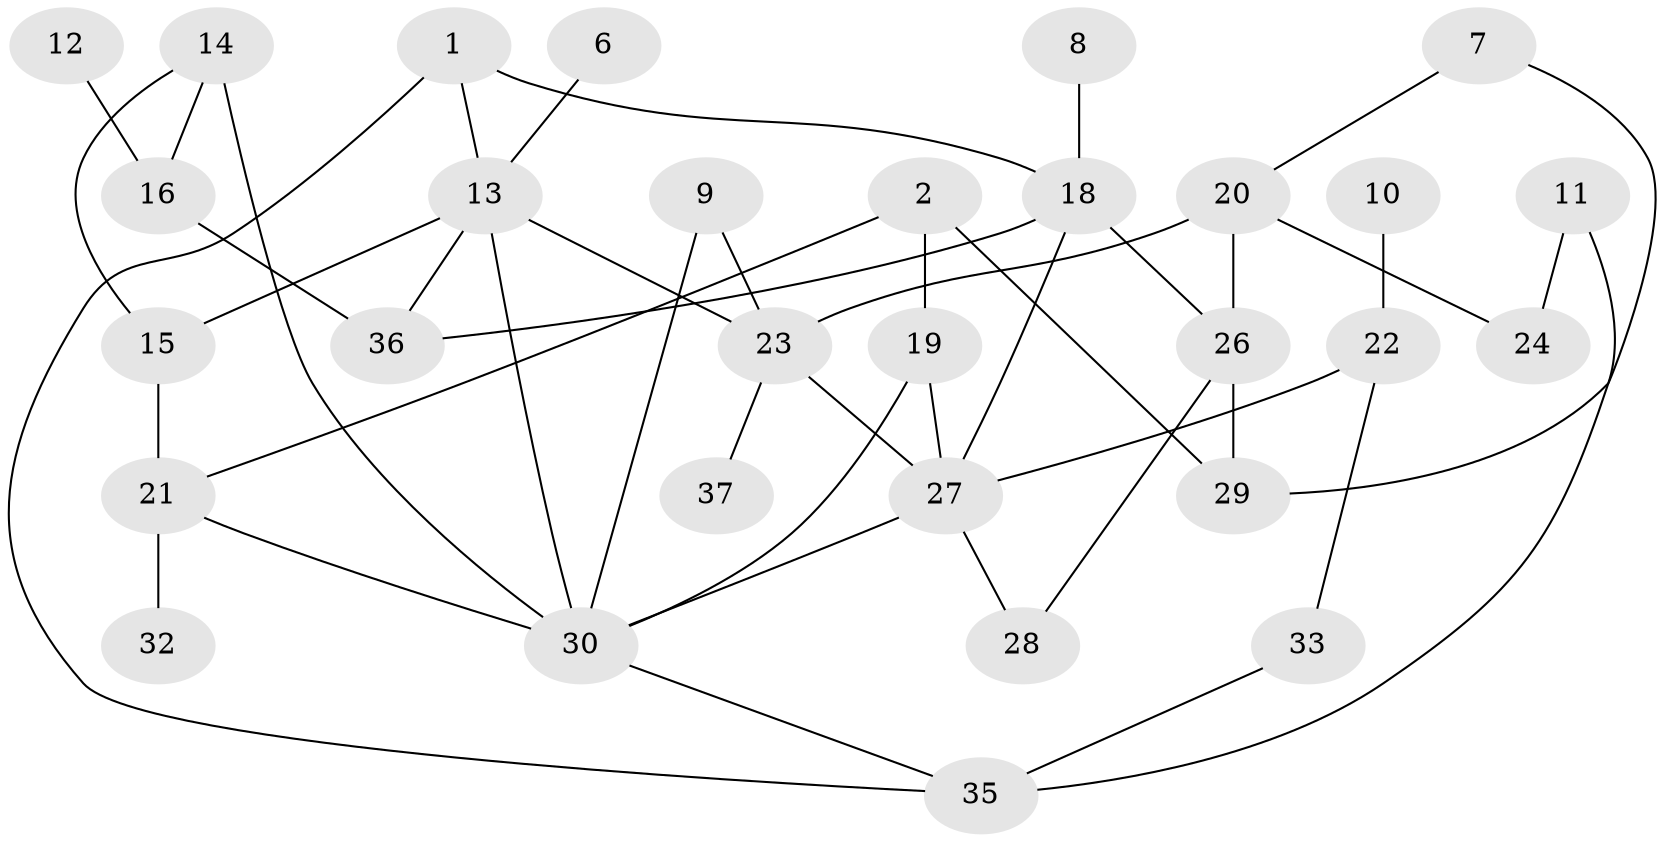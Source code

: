 // original degree distribution, {5: 0.0821917808219178, 4: 0.1506849315068493, 3: 0.1780821917808219, 1: 0.2054794520547945, 2: 0.3013698630136986, 0: 0.0821917808219178}
// Generated by graph-tools (version 1.1) at 2025/00/03/09/25 03:00:50]
// undirected, 30 vertices, 45 edges
graph export_dot {
graph [start="1"]
  node [color=gray90,style=filled];
  1;
  2;
  6;
  7;
  8;
  9;
  10;
  11;
  12;
  13;
  14;
  15;
  16;
  18;
  19;
  20;
  21;
  22;
  23;
  24;
  26;
  27;
  28;
  29;
  30;
  32;
  33;
  35;
  36;
  37;
  1 -- 13 [weight=1.0];
  1 -- 18 [weight=1.0];
  1 -- 35 [weight=1.0];
  2 -- 19 [weight=1.0];
  2 -- 21 [weight=1.0];
  2 -- 29 [weight=1.0];
  6 -- 13 [weight=1.0];
  7 -- 20 [weight=1.0];
  7 -- 29 [weight=1.0];
  8 -- 18 [weight=1.0];
  9 -- 23 [weight=1.0];
  9 -- 30 [weight=1.0];
  10 -- 22 [weight=1.0];
  11 -- 24 [weight=1.0];
  11 -- 35 [weight=1.0];
  12 -- 16 [weight=1.0];
  13 -- 15 [weight=1.0];
  13 -- 23 [weight=1.0];
  13 -- 30 [weight=1.0];
  13 -- 36 [weight=1.0];
  14 -- 15 [weight=1.0];
  14 -- 16 [weight=1.0];
  14 -- 30 [weight=1.0];
  15 -- 21 [weight=2.0];
  16 -- 36 [weight=1.0];
  18 -- 26 [weight=1.0];
  18 -- 27 [weight=1.0];
  18 -- 36 [weight=1.0];
  19 -- 27 [weight=1.0];
  19 -- 30 [weight=1.0];
  20 -- 23 [weight=2.0];
  20 -- 24 [weight=1.0];
  20 -- 26 [weight=1.0];
  21 -- 30 [weight=2.0];
  21 -- 32 [weight=1.0];
  22 -- 27 [weight=1.0];
  22 -- 33 [weight=1.0];
  23 -- 27 [weight=1.0];
  23 -- 37 [weight=1.0];
  26 -- 28 [weight=1.0];
  26 -- 29 [weight=1.0];
  27 -- 28 [weight=1.0];
  27 -- 30 [weight=2.0];
  30 -- 35 [weight=1.0];
  33 -- 35 [weight=1.0];
}
